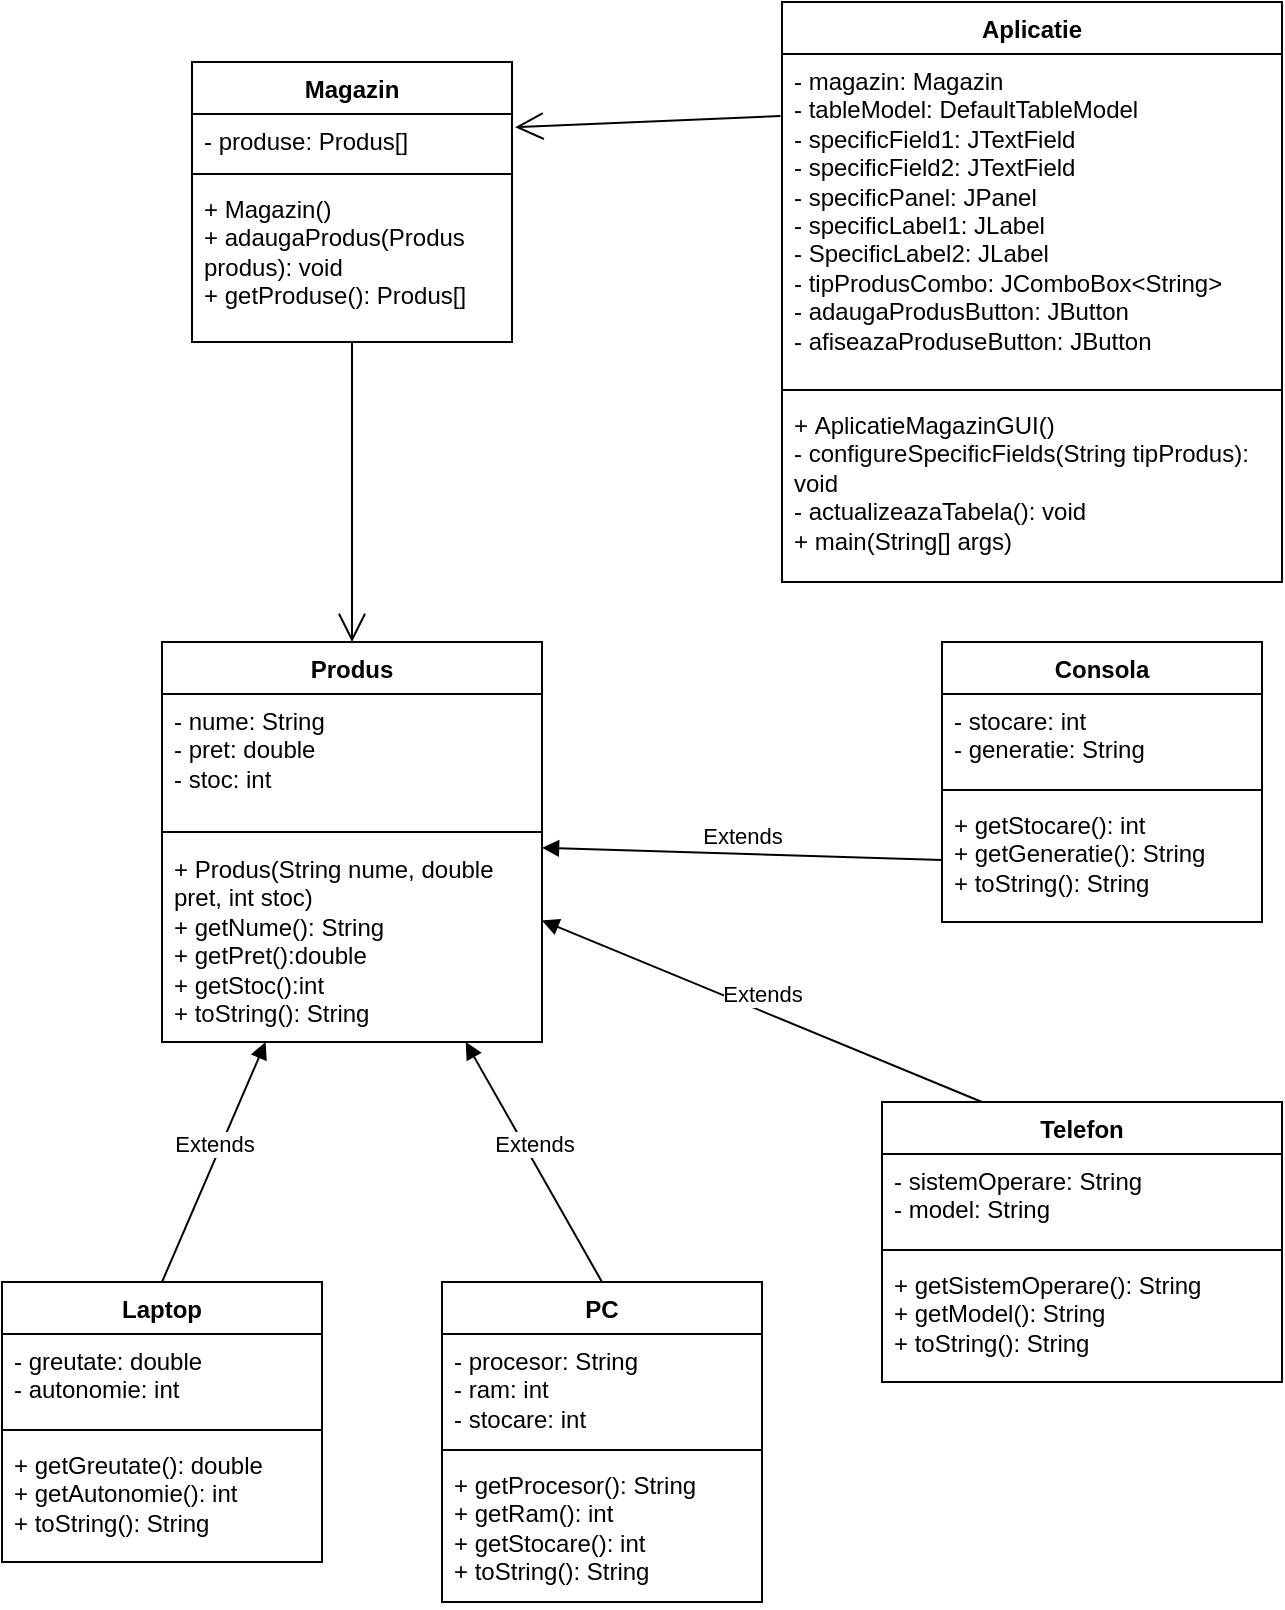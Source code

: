 <mxfile version="24.7.16">
  <diagram id="C5RBs43oDa-KdzZeNtuy" name="Page-1">
    <mxGraphModel dx="1050" dy="557" grid="1" gridSize="10" guides="1" tooltips="1" connect="1" arrows="1" fold="1" page="1" pageScale="1" pageWidth="827" pageHeight="1169" math="0" shadow="0">
      <root>
        <mxCell id="WIyWlLk6GJQsqaUBKTNV-0" />
        <mxCell id="WIyWlLk6GJQsqaUBKTNV-1" parent="WIyWlLk6GJQsqaUBKTNV-0" />
        <mxCell id="pZJ9oLV6RxmhKyRE2Oq0-0" value="Produs" style="swimlane;fontStyle=1;align=center;verticalAlign=top;childLayout=stackLayout;horizontal=1;startSize=26;horizontalStack=0;resizeParent=1;resizeParentMax=0;resizeLast=0;collapsible=1;marginBottom=0;whiteSpace=wrap;html=1;" vertex="1" parent="WIyWlLk6GJQsqaUBKTNV-1">
          <mxGeometry x="220" y="450" width="190" height="200" as="geometry">
            <mxRectangle x="210" y="190" width="80" height="30" as="alternateBounds" />
          </mxGeometry>
        </mxCell>
        <mxCell id="pZJ9oLV6RxmhKyRE2Oq0-1" value="- nume: String&lt;div&gt;- pret: double&lt;/div&gt;&lt;div&gt;- stoc: int&lt;/div&gt;" style="text;strokeColor=none;fillColor=none;align=left;verticalAlign=top;spacingLeft=4;spacingRight=4;overflow=hidden;rotatable=0;points=[[0,0.5],[1,0.5]];portConstraint=eastwest;whiteSpace=wrap;html=1;" vertex="1" parent="pZJ9oLV6RxmhKyRE2Oq0-0">
          <mxGeometry y="26" width="190" height="64" as="geometry" />
        </mxCell>
        <mxCell id="pZJ9oLV6RxmhKyRE2Oq0-2" value="" style="line;strokeWidth=1;fillColor=none;align=left;verticalAlign=middle;spacingTop=-1;spacingLeft=3;spacingRight=3;rotatable=0;labelPosition=right;points=[];portConstraint=eastwest;strokeColor=inherit;" vertex="1" parent="pZJ9oLV6RxmhKyRE2Oq0-0">
          <mxGeometry y="90" width="190" height="10" as="geometry" />
        </mxCell>
        <mxCell id="pZJ9oLV6RxmhKyRE2Oq0-3" value="+ Produs(String nume, double pret, int stoc)&lt;div&gt;&lt;div&gt;+ getNume(): String&lt;/div&gt;&lt;div&gt;+ getPret():double&lt;/div&gt;&lt;/div&gt;&lt;div&gt;+ getStoc():int&lt;/div&gt;&lt;div&gt;+ toString(): String&lt;/div&gt;" style="text;strokeColor=none;fillColor=none;align=left;verticalAlign=top;spacingLeft=4;spacingRight=4;overflow=hidden;rotatable=0;points=[[0,0.5],[1,0.5]];portConstraint=eastwest;whiteSpace=wrap;html=1;" vertex="1" parent="pZJ9oLV6RxmhKyRE2Oq0-0">
          <mxGeometry y="100" width="190" height="100" as="geometry" />
        </mxCell>
        <mxCell id="pZJ9oLV6RxmhKyRE2Oq0-6" value="Telefon" style="swimlane;fontStyle=1;align=center;verticalAlign=top;childLayout=stackLayout;horizontal=1;startSize=26;horizontalStack=0;resizeParent=1;resizeParentMax=0;resizeLast=0;collapsible=1;marginBottom=0;whiteSpace=wrap;html=1;" vertex="1" parent="WIyWlLk6GJQsqaUBKTNV-1">
          <mxGeometry x="580" y="680" width="200" height="140" as="geometry" />
        </mxCell>
        <mxCell id="pZJ9oLV6RxmhKyRE2Oq0-7" value="-&amp;nbsp;sistemOperare: String&lt;div&gt;-&amp;nbsp;model: String&lt;/div&gt;" style="text;strokeColor=none;fillColor=none;align=left;verticalAlign=top;spacingLeft=4;spacingRight=4;overflow=hidden;rotatable=0;points=[[0,0.5],[1,0.5]];portConstraint=eastwest;whiteSpace=wrap;html=1;" vertex="1" parent="pZJ9oLV6RxmhKyRE2Oq0-6">
          <mxGeometry y="26" width="200" height="44" as="geometry" />
        </mxCell>
        <mxCell id="pZJ9oLV6RxmhKyRE2Oq0-8" value="" style="line;strokeWidth=1;fillColor=none;align=left;verticalAlign=middle;spacingTop=-1;spacingLeft=3;spacingRight=3;rotatable=0;labelPosition=right;points=[];portConstraint=eastwest;strokeColor=inherit;" vertex="1" parent="pZJ9oLV6RxmhKyRE2Oq0-6">
          <mxGeometry y="70" width="200" height="8" as="geometry" />
        </mxCell>
        <mxCell id="pZJ9oLV6RxmhKyRE2Oq0-9" value="+&amp;nbsp;getSistemOperare(): String&lt;div&gt;+&amp;nbsp;getModel(): String&lt;/div&gt;&lt;div&gt;+&amp;nbsp;toString(): String&lt;/div&gt;" style="text;strokeColor=none;fillColor=none;align=left;verticalAlign=top;spacingLeft=4;spacingRight=4;overflow=hidden;rotatable=0;points=[[0,0.5],[1,0.5]];portConstraint=eastwest;whiteSpace=wrap;html=1;" vertex="1" parent="pZJ9oLV6RxmhKyRE2Oq0-6">
          <mxGeometry y="78" width="200" height="62" as="geometry" />
        </mxCell>
        <mxCell id="pZJ9oLV6RxmhKyRE2Oq0-10" value="Laptop" style="swimlane;fontStyle=1;align=center;verticalAlign=top;childLayout=stackLayout;horizontal=1;startSize=26;horizontalStack=0;resizeParent=1;resizeParentMax=0;resizeLast=0;collapsible=1;marginBottom=0;whiteSpace=wrap;html=1;" vertex="1" parent="WIyWlLk6GJQsqaUBKTNV-1">
          <mxGeometry x="140" y="770" width="160" height="140" as="geometry" />
        </mxCell>
        <mxCell id="pZJ9oLV6RxmhKyRE2Oq0-11" value="-&amp;nbsp;greutate: double&lt;div&gt;-&amp;nbsp;autonomie: int&lt;/div&gt;" style="text;strokeColor=none;fillColor=none;align=left;verticalAlign=top;spacingLeft=4;spacingRight=4;overflow=hidden;rotatable=0;points=[[0,0.5],[1,0.5]];portConstraint=eastwest;whiteSpace=wrap;html=1;" vertex="1" parent="pZJ9oLV6RxmhKyRE2Oq0-10">
          <mxGeometry y="26" width="160" height="44" as="geometry" />
        </mxCell>
        <mxCell id="pZJ9oLV6RxmhKyRE2Oq0-12" value="" style="line;strokeWidth=1;fillColor=none;align=left;verticalAlign=middle;spacingTop=-1;spacingLeft=3;spacingRight=3;rotatable=0;labelPosition=right;points=[];portConstraint=eastwest;strokeColor=inherit;" vertex="1" parent="pZJ9oLV6RxmhKyRE2Oq0-10">
          <mxGeometry y="70" width="160" height="8" as="geometry" />
        </mxCell>
        <mxCell id="pZJ9oLV6RxmhKyRE2Oq0-13" value="+&amp;nbsp;getGreutate(): double&lt;div&gt;+&amp;nbsp;getAutonomie(): int&lt;/div&gt;&lt;div&gt;+&amp;nbsp;toString(): String&lt;/div&gt;" style="text;strokeColor=none;fillColor=none;align=left;verticalAlign=top;spacingLeft=4;spacingRight=4;overflow=hidden;rotatable=0;points=[[0,0.5],[1,0.5]];portConstraint=eastwest;whiteSpace=wrap;html=1;" vertex="1" parent="pZJ9oLV6RxmhKyRE2Oq0-10">
          <mxGeometry y="78" width="160" height="62" as="geometry" />
        </mxCell>
        <mxCell id="pZJ9oLV6RxmhKyRE2Oq0-14" value="PC" style="swimlane;fontStyle=1;align=center;verticalAlign=top;childLayout=stackLayout;horizontal=1;startSize=26;horizontalStack=0;resizeParent=1;resizeParentMax=0;resizeLast=0;collapsible=1;marginBottom=0;whiteSpace=wrap;html=1;" vertex="1" parent="WIyWlLk6GJQsqaUBKTNV-1">
          <mxGeometry x="360" y="770" width="160" height="160" as="geometry" />
        </mxCell>
        <mxCell id="pZJ9oLV6RxmhKyRE2Oq0-15" value="-&amp;nbsp;procesor: String&lt;div&gt;-&amp;nbsp;ram: int&lt;/div&gt;&lt;div&gt;- stocare: int&lt;/div&gt;" style="text;strokeColor=none;fillColor=none;align=left;verticalAlign=top;spacingLeft=4;spacingRight=4;overflow=hidden;rotatable=0;points=[[0,0.5],[1,0.5]];portConstraint=eastwest;whiteSpace=wrap;html=1;" vertex="1" parent="pZJ9oLV6RxmhKyRE2Oq0-14">
          <mxGeometry y="26" width="160" height="54" as="geometry" />
        </mxCell>
        <mxCell id="pZJ9oLV6RxmhKyRE2Oq0-16" value="" style="line;strokeWidth=1;fillColor=none;align=left;verticalAlign=middle;spacingTop=-1;spacingLeft=3;spacingRight=3;rotatable=0;labelPosition=right;points=[];portConstraint=eastwest;strokeColor=inherit;" vertex="1" parent="pZJ9oLV6RxmhKyRE2Oq0-14">
          <mxGeometry y="80" width="160" height="8" as="geometry" />
        </mxCell>
        <mxCell id="pZJ9oLV6RxmhKyRE2Oq0-17" value="+&amp;nbsp;getProcesor(): String&lt;div&gt;+&amp;nbsp;getRam(): int&lt;/div&gt;&lt;div&gt;+&amp;nbsp;getStocare(): int&lt;/div&gt;&lt;div&gt;+&amp;nbsp;toString(): String&lt;/div&gt;" style="text;strokeColor=none;fillColor=none;align=left;verticalAlign=top;spacingLeft=4;spacingRight=4;overflow=hidden;rotatable=0;points=[[0,0.5],[1,0.5]];portConstraint=eastwest;whiteSpace=wrap;html=1;" vertex="1" parent="pZJ9oLV6RxmhKyRE2Oq0-14">
          <mxGeometry y="88" width="160" height="72" as="geometry" />
        </mxCell>
        <mxCell id="pZJ9oLV6RxmhKyRE2Oq0-18" value="Consola" style="swimlane;fontStyle=1;align=center;verticalAlign=top;childLayout=stackLayout;horizontal=1;startSize=26;horizontalStack=0;resizeParent=1;resizeParentMax=0;resizeLast=0;collapsible=1;marginBottom=0;whiteSpace=wrap;html=1;" vertex="1" parent="WIyWlLk6GJQsqaUBKTNV-1">
          <mxGeometry x="610" y="450" width="160" height="140" as="geometry" />
        </mxCell>
        <mxCell id="pZJ9oLV6RxmhKyRE2Oq0-19" value="-&amp;nbsp;stocare: int&lt;div&gt;-&amp;nbsp;generatie: String&lt;/div&gt;" style="text;strokeColor=none;fillColor=none;align=left;verticalAlign=top;spacingLeft=4;spacingRight=4;overflow=hidden;rotatable=0;points=[[0,0.5],[1,0.5]];portConstraint=eastwest;whiteSpace=wrap;html=1;" vertex="1" parent="pZJ9oLV6RxmhKyRE2Oq0-18">
          <mxGeometry y="26" width="160" height="44" as="geometry" />
        </mxCell>
        <mxCell id="pZJ9oLV6RxmhKyRE2Oq0-20" value="" style="line;strokeWidth=1;fillColor=none;align=left;verticalAlign=middle;spacingTop=-1;spacingLeft=3;spacingRight=3;rotatable=0;labelPosition=right;points=[];portConstraint=eastwest;strokeColor=inherit;" vertex="1" parent="pZJ9oLV6RxmhKyRE2Oq0-18">
          <mxGeometry y="70" width="160" height="8" as="geometry" />
        </mxCell>
        <mxCell id="pZJ9oLV6RxmhKyRE2Oq0-21" value="+&amp;nbsp;getStocare(): int&lt;div&gt;+&amp;nbsp;getGeneratie(): String&lt;/div&gt;&lt;div&gt;+&amp;nbsp;toString(): String&lt;/div&gt;" style="text;strokeColor=none;fillColor=none;align=left;verticalAlign=top;spacingLeft=4;spacingRight=4;overflow=hidden;rotatable=0;points=[[0,0.5],[1,0.5]];portConstraint=eastwest;whiteSpace=wrap;html=1;" vertex="1" parent="pZJ9oLV6RxmhKyRE2Oq0-18">
          <mxGeometry y="78" width="160" height="62" as="geometry" />
        </mxCell>
        <mxCell id="pZJ9oLV6RxmhKyRE2Oq0-22" value="Magazin" style="swimlane;fontStyle=1;align=center;verticalAlign=top;childLayout=stackLayout;horizontal=1;startSize=26;horizontalStack=0;resizeParent=1;resizeParentMax=0;resizeLast=0;collapsible=1;marginBottom=0;whiteSpace=wrap;html=1;" vertex="1" parent="WIyWlLk6GJQsqaUBKTNV-1">
          <mxGeometry x="235" y="160" width="160" height="140" as="geometry" />
        </mxCell>
        <mxCell id="pZJ9oLV6RxmhKyRE2Oq0-23" value="-&amp;nbsp;produse:&amp;nbsp;Produs[]" style="text;strokeColor=none;fillColor=none;align=left;verticalAlign=top;spacingLeft=4;spacingRight=4;overflow=hidden;rotatable=0;points=[[0,0.5],[1,0.5]];portConstraint=eastwest;whiteSpace=wrap;html=1;" vertex="1" parent="pZJ9oLV6RxmhKyRE2Oq0-22">
          <mxGeometry y="26" width="160" height="26" as="geometry" />
        </mxCell>
        <mxCell id="pZJ9oLV6RxmhKyRE2Oq0-24" value="" style="line;strokeWidth=1;fillColor=none;align=left;verticalAlign=middle;spacingTop=-1;spacingLeft=3;spacingRight=3;rotatable=0;labelPosition=right;points=[];portConstraint=eastwest;strokeColor=inherit;" vertex="1" parent="pZJ9oLV6RxmhKyRE2Oq0-22">
          <mxGeometry y="52" width="160" height="8" as="geometry" />
        </mxCell>
        <mxCell id="pZJ9oLV6RxmhKyRE2Oq0-25" value="+&amp;nbsp;Magazin()&lt;div&gt;+&amp;nbsp;adaugaProdus(Produs produs): void&lt;/div&gt;&lt;div&gt;+&amp;nbsp;getProduse(): Produs[]&lt;/div&gt;" style="text;strokeColor=none;fillColor=none;align=left;verticalAlign=top;spacingLeft=4;spacingRight=4;overflow=hidden;rotatable=0;points=[[0,0.5],[1,0.5]];portConstraint=eastwest;whiteSpace=wrap;html=1;" vertex="1" parent="pZJ9oLV6RxmhKyRE2Oq0-22">
          <mxGeometry y="60" width="160" height="80" as="geometry" />
        </mxCell>
        <mxCell id="pZJ9oLV6RxmhKyRE2Oq0-26" value="Aplicatie" style="swimlane;fontStyle=1;align=center;verticalAlign=top;childLayout=stackLayout;horizontal=1;startSize=26;horizontalStack=0;resizeParent=1;resizeParentMax=0;resizeLast=0;collapsible=1;marginBottom=0;whiteSpace=wrap;html=1;" vertex="1" parent="WIyWlLk6GJQsqaUBKTNV-1">
          <mxGeometry x="530" y="130" width="250" height="290" as="geometry" />
        </mxCell>
        <mxCell id="pZJ9oLV6RxmhKyRE2Oq0-27" value="-&amp;nbsp;magazin: Magazin&lt;div&gt;-&amp;nbsp;tableModel:&amp;nbsp;DefaultTableModel&lt;/div&gt;&lt;div&gt;-&amp;nbsp;specificField1:&amp;nbsp;JTextField&lt;/div&gt;&lt;div&gt;-&amp;nbsp;specificField2:&amp;nbsp;&lt;span style=&quot;background-color: initial;&quot;&gt;JTextField&lt;/span&gt;&lt;/div&gt;&lt;div&gt;- specificPanel: JPanel&lt;/div&gt;&lt;div&gt;- specificLabel1: JLabel&lt;/div&gt;&lt;div&gt;- SpecificLabel2: JLabel&lt;/div&gt;&lt;div&gt;- tipProdusCombo:&amp;nbsp;JComboBox&amp;lt;String&amp;gt;&lt;/div&gt;&lt;div&gt;-&amp;nbsp;adaugaProdusButton:&amp;nbsp;JButton&lt;/div&gt;&lt;div&gt;-&amp;nbsp;afiseazaProduseButton:&amp;nbsp;JButton&lt;/div&gt;" style="text;strokeColor=none;fillColor=none;align=left;verticalAlign=top;spacingLeft=4;spacingRight=4;overflow=hidden;rotatable=0;points=[[0,0.5],[1,0.5]];portConstraint=eastwest;whiteSpace=wrap;html=1;" vertex="1" parent="pZJ9oLV6RxmhKyRE2Oq0-26">
          <mxGeometry y="26" width="250" height="164" as="geometry" />
        </mxCell>
        <mxCell id="pZJ9oLV6RxmhKyRE2Oq0-28" value="" style="line;strokeWidth=1;fillColor=none;align=left;verticalAlign=middle;spacingTop=-1;spacingLeft=3;spacingRight=3;rotatable=0;labelPosition=right;points=[];portConstraint=eastwest;strokeColor=inherit;" vertex="1" parent="pZJ9oLV6RxmhKyRE2Oq0-26">
          <mxGeometry y="190" width="250" height="8" as="geometry" />
        </mxCell>
        <mxCell id="pZJ9oLV6RxmhKyRE2Oq0-29" value="+&amp;nbsp;AplicatieMagazinGUI()&lt;div&gt;- configureSpecificFields(String tipProdus): void&lt;/div&gt;&lt;div&gt;- actualizeazaTabela(): void&lt;/div&gt;&lt;div&gt;+&amp;nbsp;main(String[] args)&lt;/div&gt;" style="text;strokeColor=none;fillColor=none;align=left;verticalAlign=top;spacingLeft=4;spacingRight=4;overflow=hidden;rotatable=0;points=[[0,0.5],[1,0.5]];portConstraint=eastwest;whiteSpace=wrap;html=1;" vertex="1" parent="pZJ9oLV6RxmhKyRE2Oq0-26">
          <mxGeometry y="198" width="250" height="92" as="geometry" />
        </mxCell>
        <mxCell id="pZJ9oLV6RxmhKyRE2Oq0-30" value="Extends" style="html=1;verticalAlign=bottom;endArrow=block;curved=0;rounded=0;exitX=0.5;exitY=0;exitDx=0;exitDy=0;" edge="1" parent="WIyWlLk6GJQsqaUBKTNV-1" source="pZJ9oLV6RxmhKyRE2Oq0-10" target="pZJ9oLV6RxmhKyRE2Oq0-0">
          <mxGeometry width="80" relative="1" as="geometry">
            <mxPoint x="180" y="740" as="sourcePoint" />
            <mxPoint x="260" y="740" as="targetPoint" />
          </mxGeometry>
        </mxCell>
        <mxCell id="pZJ9oLV6RxmhKyRE2Oq0-31" value="Extends" style="html=1;verticalAlign=bottom;endArrow=block;curved=0;rounded=0;exitX=0.5;exitY=0;exitDx=0;exitDy=0;" edge="1" parent="WIyWlLk6GJQsqaUBKTNV-1" source="pZJ9oLV6RxmhKyRE2Oq0-14" target="pZJ9oLV6RxmhKyRE2Oq0-0">
          <mxGeometry width="80" relative="1" as="geometry">
            <mxPoint x="440" y="710" as="sourcePoint" />
            <mxPoint x="520" y="710" as="targetPoint" />
          </mxGeometry>
        </mxCell>
        <mxCell id="pZJ9oLV6RxmhKyRE2Oq0-32" value="Extends" style="html=1;verticalAlign=bottom;endArrow=block;curved=0;rounded=0;exitX=0;exitY=0.5;exitDx=0;exitDy=0;" edge="1" parent="WIyWlLk6GJQsqaUBKTNV-1" source="pZJ9oLV6RxmhKyRE2Oq0-21" target="pZJ9oLV6RxmhKyRE2Oq0-0">
          <mxGeometry width="80" relative="1" as="geometry">
            <mxPoint x="480" y="600" as="sourcePoint" />
            <mxPoint x="560" y="600" as="targetPoint" />
          </mxGeometry>
        </mxCell>
        <mxCell id="pZJ9oLV6RxmhKyRE2Oq0-33" value="Extends" style="html=1;verticalAlign=bottom;endArrow=block;curved=0;rounded=0;exitX=0.25;exitY=0;exitDx=0;exitDy=0;" edge="1" parent="WIyWlLk6GJQsqaUBKTNV-1" source="pZJ9oLV6RxmhKyRE2Oq0-6" target="pZJ9oLV6RxmhKyRE2Oq0-0">
          <mxGeometry width="80" relative="1" as="geometry">
            <mxPoint x="530" y="720" as="sourcePoint" />
            <mxPoint x="610" y="720" as="targetPoint" />
          </mxGeometry>
        </mxCell>
        <mxCell id="pZJ9oLV6RxmhKyRE2Oq0-34" value="" style="endArrow=open;endFill=1;endSize=12;html=1;rounded=0;entryX=0.5;entryY=0;entryDx=0;entryDy=0;" edge="1" parent="WIyWlLk6GJQsqaUBKTNV-1" source="pZJ9oLV6RxmhKyRE2Oq0-22" target="pZJ9oLV6RxmhKyRE2Oq0-0">
          <mxGeometry width="160" relative="1" as="geometry">
            <mxPoint x="300" y="240" as="sourcePoint" />
            <mxPoint x="460" y="240" as="targetPoint" />
          </mxGeometry>
        </mxCell>
        <mxCell id="pZJ9oLV6RxmhKyRE2Oq0-35" value="" style="endArrow=open;endFill=1;endSize=12;html=1;rounded=0;exitX=-0.003;exitY=0.189;exitDx=0;exitDy=0;exitPerimeter=0;entryX=1.01;entryY=0.254;entryDx=0;entryDy=0;entryPerimeter=0;" edge="1" parent="WIyWlLk6GJQsqaUBKTNV-1" source="pZJ9oLV6RxmhKyRE2Oq0-27" target="pZJ9oLV6RxmhKyRE2Oq0-23">
          <mxGeometry width="160" relative="1" as="geometry">
            <mxPoint x="300" y="180" as="sourcePoint" />
            <mxPoint x="460" y="180" as="targetPoint" />
          </mxGeometry>
        </mxCell>
      </root>
    </mxGraphModel>
  </diagram>
</mxfile>
